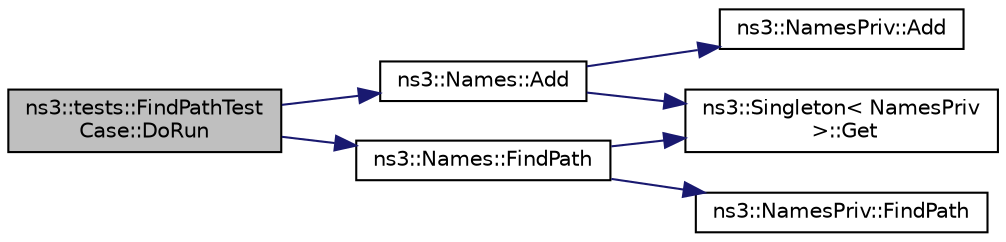 digraph "ns3::tests::FindPathTestCase::DoRun"
{
 // LATEX_PDF_SIZE
  edge [fontname="Helvetica",fontsize="10",labelfontname="Helvetica",labelfontsize="10"];
  node [fontname="Helvetica",fontsize="10",shape=record];
  rankdir="LR";
  Node1 [label="ns3::tests::FindPathTest\lCase::DoRun",height=0.2,width=0.4,color="black", fillcolor="grey75", style="filled", fontcolor="black",tooltip="Implementation to actually run this TestCase."];
  Node1 -> Node2 [color="midnightblue",fontsize="10",style="solid",fontname="Helvetica"];
  Node2 [label="ns3::Names::Add",height=0.2,width=0.4,color="black", fillcolor="white", style="filled",URL="$classns3_1_1_names.html#a5075ee36f97059d897cf6430ce61e592",tooltip="Add the association between the string \"name\" and the Ptr<Object> obj."];
  Node2 -> Node3 [color="midnightblue",fontsize="10",style="solid",fontname="Helvetica"];
  Node3 [label="ns3::NamesPriv::Add",height=0.2,width=0.4,color="black", fillcolor="white", style="filled",URL="$classns3_1_1_names_priv.html#a1d9bc7794dedbcb88c7f875c084761bb",tooltip="Internal implementation for Names::Add(std::string,Ptr<Object>)"];
  Node2 -> Node4 [color="midnightblue",fontsize="10",style="solid",fontname="Helvetica"];
  Node4 [label="ns3::Singleton\< NamesPriv\l \>::Get",height=0.2,width=0.4,color="black", fillcolor="white", style="filled",URL="$classns3_1_1_singleton.html#a80a2cd3c25a27ea72add7a9f7a141ffa",tooltip="Get a pointer to the singleton instance."];
  Node1 -> Node5 [color="midnightblue",fontsize="10",style="solid",fontname="Helvetica"];
  Node5 [label="ns3::Names::FindPath",height=0.2,width=0.4,color="black", fillcolor="white", style="filled",URL="$classns3_1_1_names.html#af72bee5ceb8c2592ef37063311501498",tooltip="Given a pointer to an object, look to see if that object has a name associated with it and return the..."];
  Node5 -> Node6 [color="midnightblue",fontsize="10",style="solid",fontname="Helvetica"];
  Node6 [label="ns3::NamesPriv::FindPath",height=0.2,width=0.4,color="black", fillcolor="white", style="filled",URL="$classns3_1_1_names_priv.html#a4a2421dd19968986051239ce2615485f",tooltip="Internal implementation of Names::FindPath()"];
  Node5 -> Node4 [color="midnightblue",fontsize="10",style="solid",fontname="Helvetica"];
}
